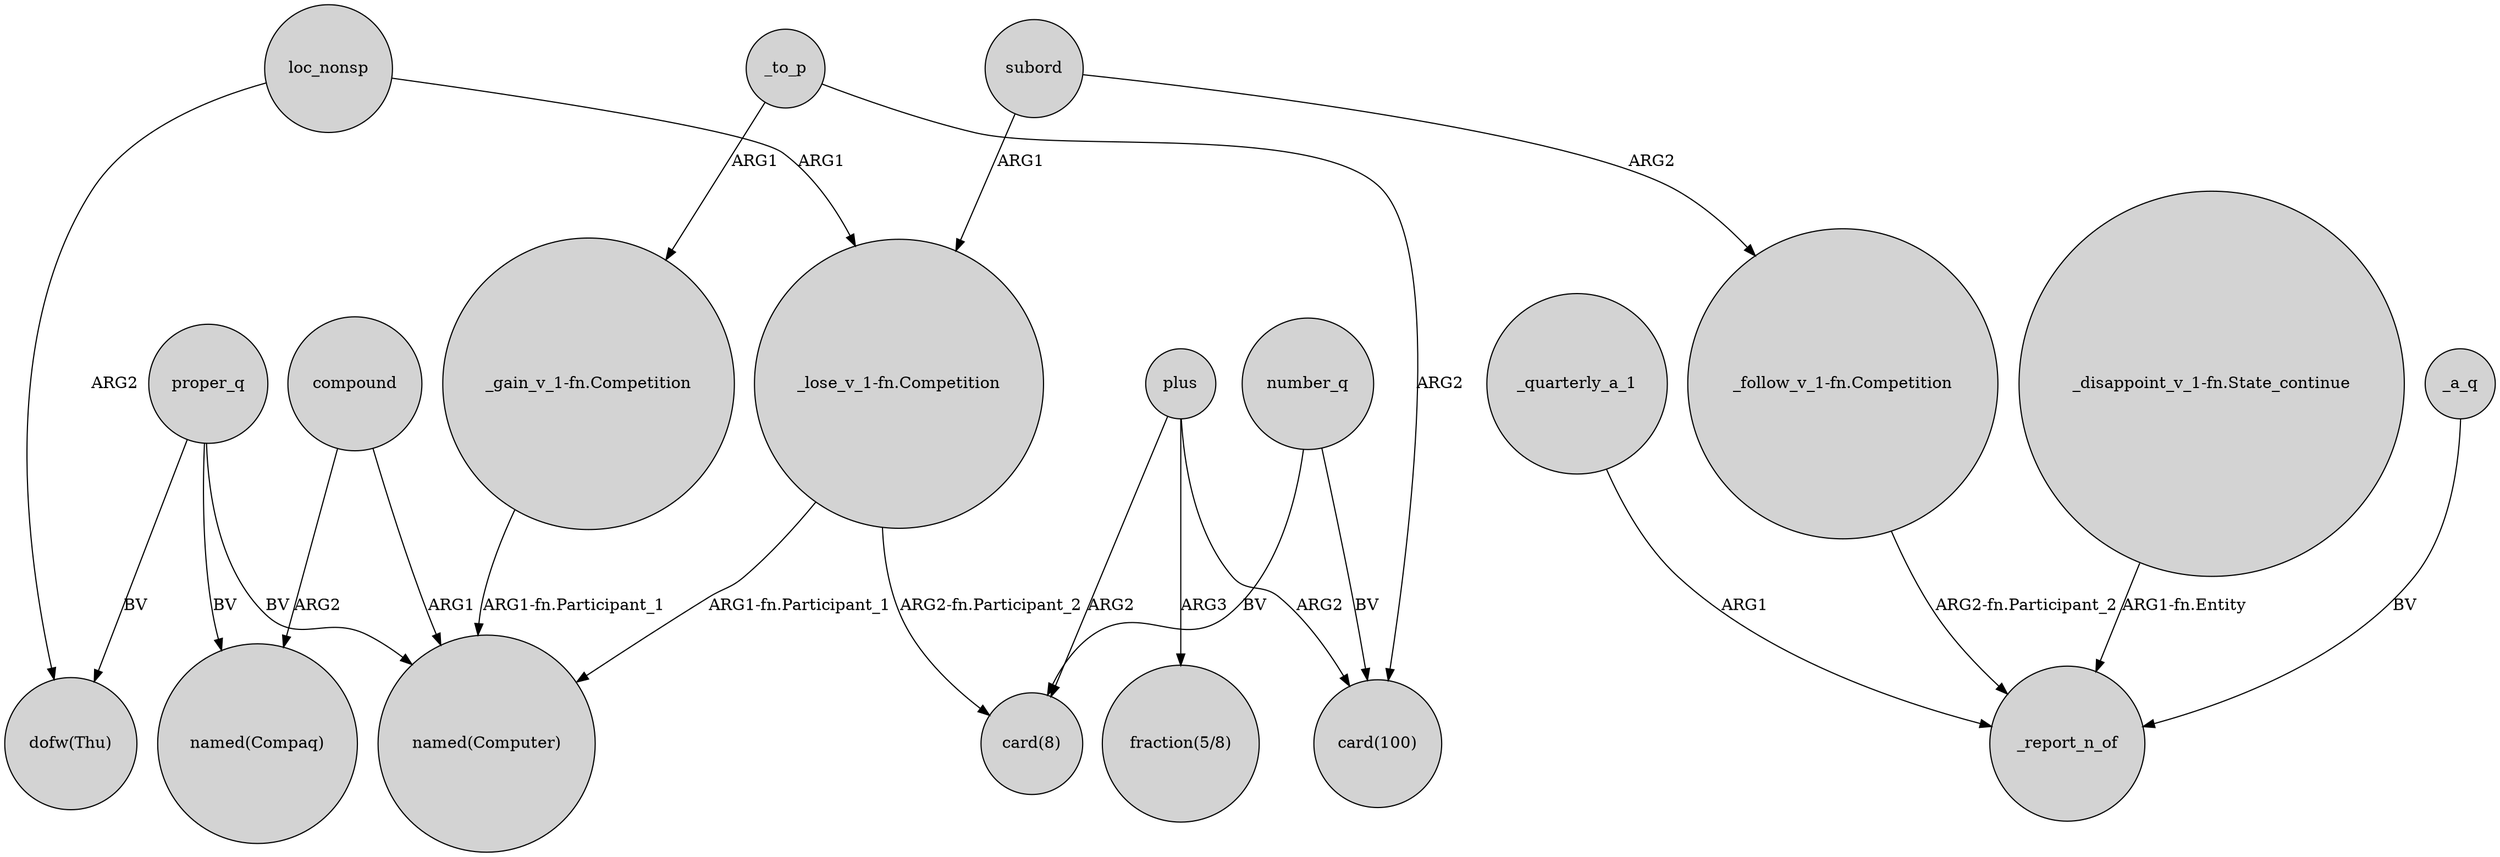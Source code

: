 digraph {
	node [shape=circle style=filled]
	compound -> "named(Computer)" [label=ARG1]
	_to_p -> "card(100)" [label=ARG2]
	proper_q -> "named(Computer)" [label=BV]
	plus -> "fraction(5/8)" [label=ARG3]
	plus -> "card(8)" [label=ARG2]
	number_q -> "card(8)" [label=BV]
	"_follow_v_1-fn.Competition" -> _report_n_of [label="ARG2-fn.Participant_2"]
	proper_q -> "dofw(Thu)" [label=BV]
	subord -> "_lose_v_1-fn.Competition" [label=ARG1]
	_to_p -> "_gain_v_1-fn.Competition" [label=ARG1]
	"_disappoint_v_1-fn.State_continue" -> _report_n_of [label="ARG1-fn.Entity"]
	_a_q -> _report_n_of [label=BV]
	subord -> "_follow_v_1-fn.Competition" [label=ARG2]
	"_lose_v_1-fn.Competition" -> "named(Computer)" [label="ARG1-fn.Participant_1"]
	compound -> "named(Compaq)" [label=ARG2]
	"_lose_v_1-fn.Competition" -> "card(8)" [label="ARG2-fn.Participant_2"]
	_quarterly_a_1 -> _report_n_of [label=ARG1]
	plus -> "card(100)" [label=ARG2]
	"_gain_v_1-fn.Competition" -> "named(Computer)" [label="ARG1-fn.Participant_1"]
	proper_q -> "named(Compaq)" [label=BV]
	loc_nonsp -> "dofw(Thu)" [label=ARG2]
	number_q -> "card(100)" [label=BV]
	loc_nonsp -> "_lose_v_1-fn.Competition" [label=ARG1]
}
